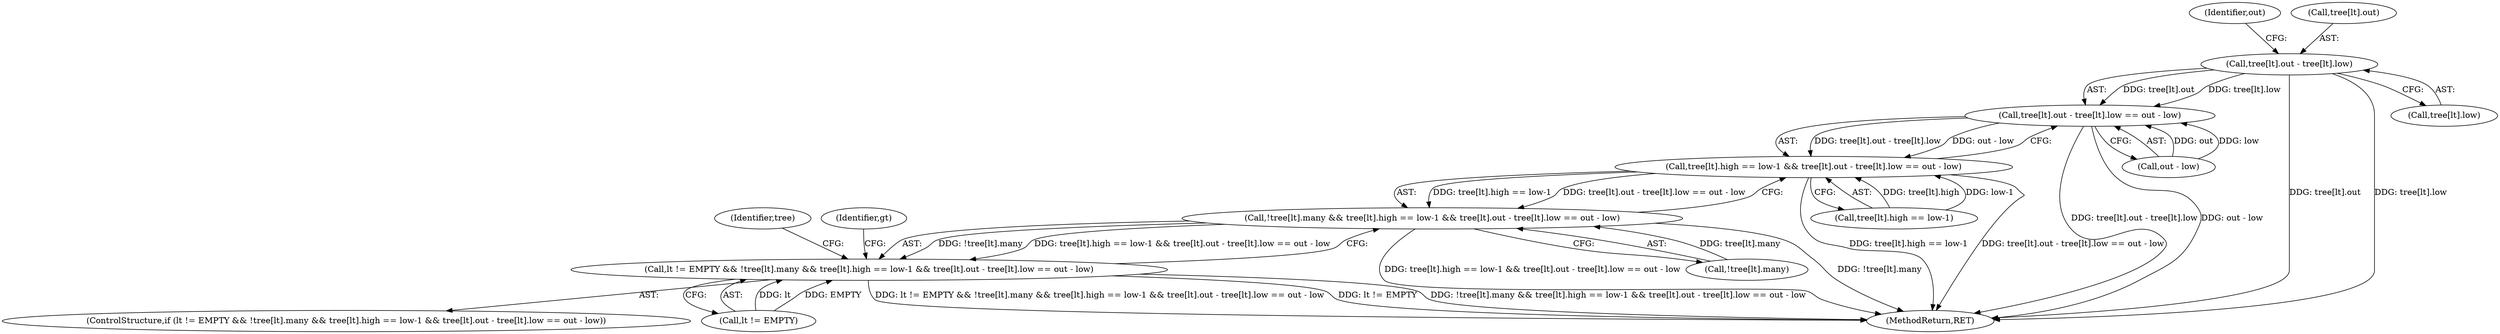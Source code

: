digraph "0_ghostscript_71ceebcf56e682504da22c4035b39a2d451e8ffd@array" {
"1000433" [label="(Call,tree[lt].out - tree[lt].low)"];
"1000432" [label="(Call,tree[lt].out - tree[lt].low == out - low)"];
"1000422" [label="(Call,tree[lt].high == low-1 && tree[lt].out - tree[lt].low == out - low)"];
"1000415" [label="(Call,!tree[lt].many && tree[lt].high == low-1 && tree[lt].out - tree[lt].low == out - low)"];
"1000411" [label="(Call,lt != EMPTY && !tree[lt].many && tree[lt].high == low-1 && tree[lt].out - tree[lt].low == out - low)"];
"1000411" [label="(Call,lt != EMPTY && !tree[lt].many && tree[lt].high == low-1 && tree[lt].out - tree[lt].low == out - low)"];
"1000432" [label="(Call,tree[lt].out - tree[lt].low == out - low)"];
"1000416" [label="(Call,!tree[lt].many)"];
"1000412" [label="(Call,lt != EMPTY)"];
"1000423" [label="(Call,tree[lt].high == low-1)"];
"1000433" [label="(Call,tree[lt].out - tree[lt].low)"];
"1000422" [label="(Call,tree[lt].high == low-1 && tree[lt].out - tree[lt].low == out - low)"];
"1000451" [label="(Identifier,tree)"];
"1000445" [label="(Identifier,out)"];
"1000410" [label="(ControlStructure,if (lt != EMPTY && !tree[lt].many && tree[lt].high == low-1 && tree[lt].out - tree[lt].low == out - low))"];
"1000511" [label="(Identifier,gt)"];
"1000761" [label="(MethodReturn,RET)"];
"1000415" [label="(Call,!tree[lt].many && tree[lt].high == low-1 && tree[lt].out - tree[lt].low == out - low)"];
"1000434" [label="(Call,tree[lt].out)"];
"1000444" [label="(Call,out - low)"];
"1000439" [label="(Call,tree[lt].low)"];
"1000433" -> "1000432"  [label="AST: "];
"1000433" -> "1000439"  [label="CFG: "];
"1000434" -> "1000433"  [label="AST: "];
"1000439" -> "1000433"  [label="AST: "];
"1000445" -> "1000433"  [label="CFG: "];
"1000433" -> "1000761"  [label="DDG: tree[lt].out"];
"1000433" -> "1000761"  [label="DDG: tree[lt].low"];
"1000433" -> "1000432"  [label="DDG: tree[lt].out"];
"1000433" -> "1000432"  [label="DDG: tree[lt].low"];
"1000432" -> "1000422"  [label="AST: "];
"1000432" -> "1000444"  [label="CFG: "];
"1000444" -> "1000432"  [label="AST: "];
"1000422" -> "1000432"  [label="CFG: "];
"1000432" -> "1000761"  [label="DDG: tree[lt].out - tree[lt].low"];
"1000432" -> "1000761"  [label="DDG: out - low"];
"1000432" -> "1000422"  [label="DDG: tree[lt].out - tree[lt].low"];
"1000432" -> "1000422"  [label="DDG: out - low"];
"1000444" -> "1000432"  [label="DDG: out"];
"1000444" -> "1000432"  [label="DDG: low"];
"1000422" -> "1000415"  [label="AST: "];
"1000422" -> "1000423"  [label="CFG: "];
"1000423" -> "1000422"  [label="AST: "];
"1000415" -> "1000422"  [label="CFG: "];
"1000422" -> "1000761"  [label="DDG: tree[lt].high == low-1"];
"1000422" -> "1000761"  [label="DDG: tree[lt].out - tree[lt].low == out - low"];
"1000422" -> "1000415"  [label="DDG: tree[lt].high == low-1"];
"1000422" -> "1000415"  [label="DDG: tree[lt].out - tree[lt].low == out - low"];
"1000423" -> "1000422"  [label="DDG: tree[lt].high"];
"1000423" -> "1000422"  [label="DDG: low-1"];
"1000415" -> "1000411"  [label="AST: "];
"1000415" -> "1000416"  [label="CFG: "];
"1000416" -> "1000415"  [label="AST: "];
"1000411" -> "1000415"  [label="CFG: "];
"1000415" -> "1000761"  [label="DDG: tree[lt].high == low-1 && tree[lt].out - tree[lt].low == out - low"];
"1000415" -> "1000761"  [label="DDG: !tree[lt].many"];
"1000415" -> "1000411"  [label="DDG: !tree[lt].many"];
"1000415" -> "1000411"  [label="DDG: tree[lt].high == low-1 && tree[lt].out - tree[lt].low == out - low"];
"1000416" -> "1000415"  [label="DDG: tree[lt].many"];
"1000411" -> "1000410"  [label="AST: "];
"1000411" -> "1000412"  [label="CFG: "];
"1000412" -> "1000411"  [label="AST: "];
"1000451" -> "1000411"  [label="CFG: "];
"1000511" -> "1000411"  [label="CFG: "];
"1000411" -> "1000761"  [label="DDG: lt != EMPTY && !tree[lt].many && tree[lt].high == low-1 && tree[lt].out - tree[lt].low == out - low"];
"1000411" -> "1000761"  [label="DDG: lt != EMPTY"];
"1000411" -> "1000761"  [label="DDG: !tree[lt].many && tree[lt].high == low-1 && tree[lt].out - tree[lt].low == out - low"];
"1000412" -> "1000411"  [label="DDG: lt"];
"1000412" -> "1000411"  [label="DDG: EMPTY"];
}
